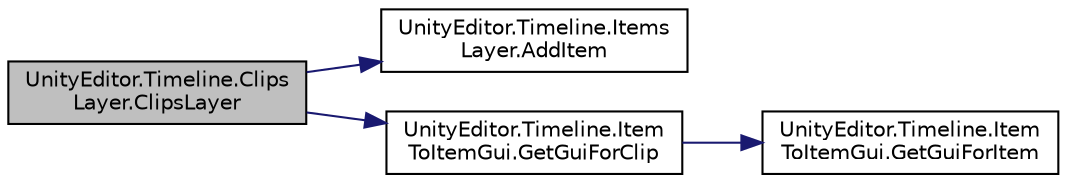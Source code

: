 digraph "UnityEditor.Timeline.ClipsLayer.ClipsLayer"
{
 // LATEX_PDF_SIZE
  edge [fontname="Helvetica",fontsize="10",labelfontname="Helvetica",labelfontsize="10"];
  node [fontname="Helvetica",fontsize="10",shape=record];
  rankdir="LR";
  Node1 [label="UnityEditor.Timeline.Clips\lLayer.ClipsLayer",height=0.2,width=0.4,color="black", fillcolor="grey75", style="filled", fontcolor="black",tooltip=" "];
  Node1 -> Node2 [color="midnightblue",fontsize="10",style="solid",fontname="Helvetica"];
  Node2 [label="UnityEditor.Timeline.Items\lLayer.AddItem",height=0.2,width=0.4,color="black", fillcolor="white", style="filled",URL="$class_unity_editor_1_1_timeline_1_1_items_layer.html#a0040a13bc1fee51af3f786db717ed9a7",tooltip=" "];
  Node1 -> Node3 [color="midnightblue",fontsize="10",style="solid",fontname="Helvetica"];
  Node3 [label="UnityEditor.Timeline.Item\lToItemGui.GetGuiForClip",height=0.2,width=0.4,color="black", fillcolor="white", style="filled",URL="$class_unity_editor_1_1_timeline_1_1_item_to_item_gui.html#abc05dbed21566341545f7f8d548c56bf",tooltip=" "];
  Node3 -> Node4 [color="midnightblue",fontsize="10",style="solid",fontname="Helvetica"];
  Node4 [label="UnityEditor.Timeline.Item\lToItemGui.GetGuiForItem",height=0.2,width=0.4,color="black", fillcolor="white", style="filled",URL="$class_unity_editor_1_1_timeline_1_1_item_to_item_gui.html#afcf4b6d0ac7ebad4cca3a83ae207d59b",tooltip=" "];
}
